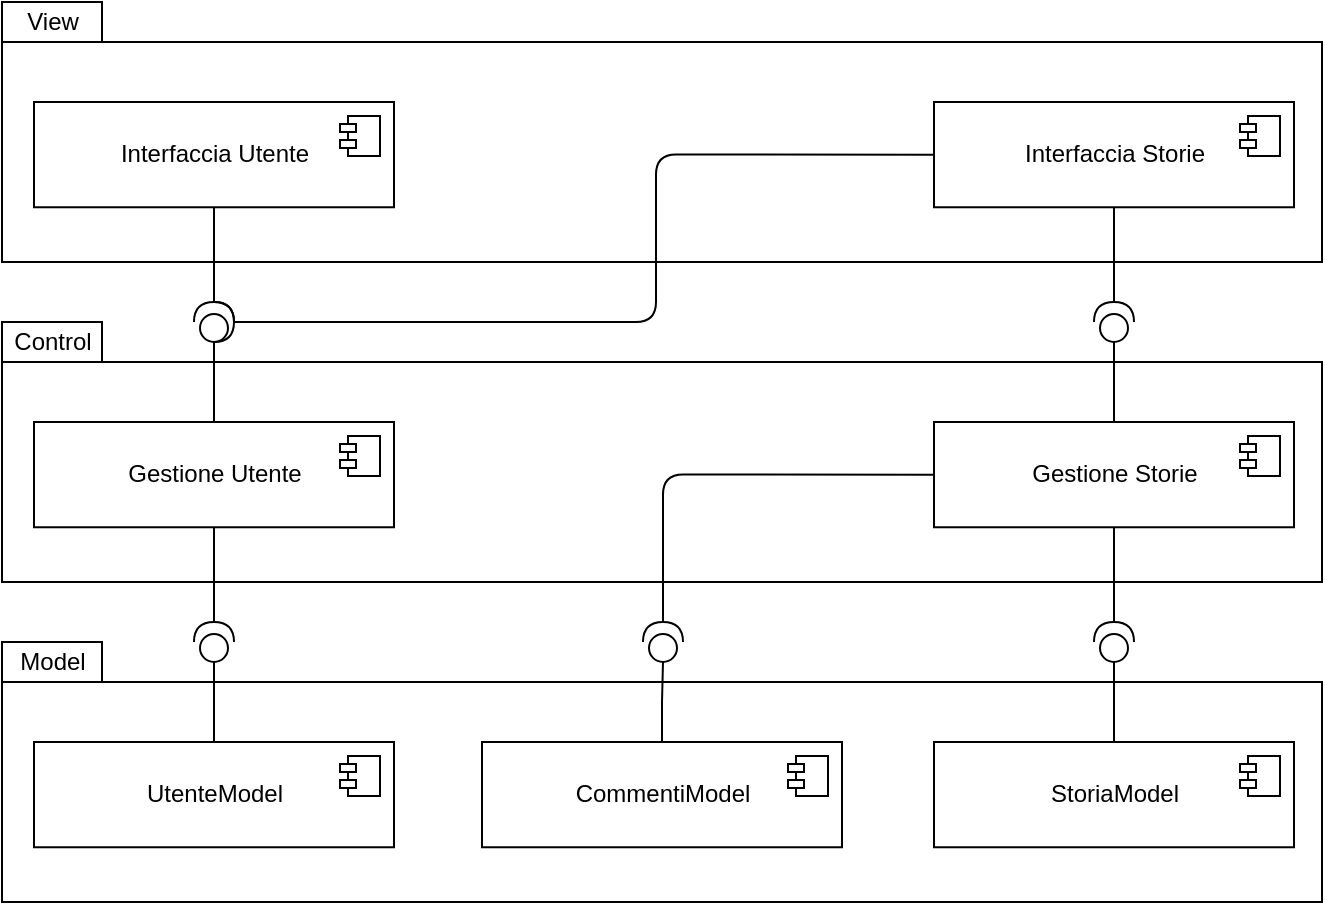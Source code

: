 <mxfile version="15.7.3" type="device" pages="2"><diagram id="wDQ6ux0HhiuEa1xonU09" name="Pagina-1"><mxGraphModel dx="782" dy="579" grid="1" gridSize="10" guides="1" tooltips="1" connect="1" arrows="0" fold="1" page="1" pageScale="1" pageWidth="827" pageHeight="1169" math="0" shadow="0"><root><mxCell id="0"/><mxCell id="1" parent="0"/><mxCell id="UMcz3q1zvkUQXfIQDFe2-13" value="" style="group" parent="1" vertex="1" connectable="0"><mxGeometry x="83" y="80" width="660" height="130" as="geometry"/></mxCell><mxCell id="UMcz3q1zvkUQXfIQDFe2-1" value="" style="shape=folder;fontStyle=1;spacingTop=10;tabWidth=50;tabHeight=20;tabPosition=left;html=1;" parent="UMcz3q1zvkUQXfIQDFe2-13" vertex="1"><mxGeometry width="660" height="130" as="geometry"/></mxCell><mxCell id="UMcz3q1zvkUQXfIQDFe2-2" value="View" style="text;html=1;align=center;verticalAlign=middle;resizable=0;points=[];autosize=1;strokeColor=none;fillColor=none;" parent="UMcz3q1zvkUQXfIQDFe2-13" vertex="1"><mxGeometry x="5" width="40" height="20" as="geometry"/></mxCell><mxCell id="UMcz3q1zvkUQXfIQDFe2-7" value="Interfaccia Utente" style="html=1;dropTarget=0;" parent="UMcz3q1zvkUQXfIQDFe2-13" vertex="1"><mxGeometry x="16" y="50" width="180" height="52.63" as="geometry"/></mxCell><mxCell id="UMcz3q1zvkUQXfIQDFe2-8" value="" style="shape=module;jettyWidth=8;jettyHeight=4;" parent="UMcz3q1zvkUQXfIQDFe2-7" vertex="1"><mxGeometry x="1" width="20" height="20" relative="1" as="geometry"><mxPoint x="-27" y="7" as="offset"/></mxGeometry></mxCell><mxCell id="UMcz3q1zvkUQXfIQDFe2-11" value="Interfaccia Storie" style="html=1;dropTarget=0;" parent="UMcz3q1zvkUQXfIQDFe2-13" vertex="1"><mxGeometry x="466" y="50" width="180" height="52.63" as="geometry"/></mxCell><mxCell id="UMcz3q1zvkUQXfIQDFe2-12" value="" style="shape=module;jettyWidth=8;jettyHeight=4;" parent="UMcz3q1zvkUQXfIQDFe2-11" vertex="1"><mxGeometry x="1" width="20" height="20" relative="1" as="geometry"><mxPoint x="-27" y="7" as="offset"/></mxGeometry></mxCell><mxCell id="UMcz3q1zvkUQXfIQDFe2-31" value="" style="group" parent="1" vertex="1" connectable="0"><mxGeometry x="83" y="240" width="660" height="150" as="geometry"/></mxCell><mxCell id="UMcz3q1zvkUQXfIQDFe2-32" value="" style="shape=folder;fontStyle=1;spacingTop=10;tabWidth=50;tabHeight=20;tabPosition=left;html=1;" parent="UMcz3q1zvkUQXfIQDFe2-31" vertex="1"><mxGeometry width="660" height="130" as="geometry"/></mxCell><mxCell id="UMcz3q1zvkUQXfIQDFe2-33" value="Control" style="text;html=1;align=center;verticalAlign=middle;resizable=0;points=[];autosize=1;strokeColor=none;fillColor=none;" parent="UMcz3q1zvkUQXfIQDFe2-31" vertex="1"><mxGeometry width="50" height="20" as="geometry"/></mxCell><mxCell id="UMcz3q1zvkUQXfIQDFe2-61" style="edgeStyle=orthogonalEdgeStyle;rounded=0;orthogonalLoop=1;jettySize=auto;html=1;exitX=0.5;exitY=0;exitDx=0;exitDy=0;entryX=0;entryY=0.5;entryDx=0;entryDy=0;entryPerimeter=0;endArrow=none;endFill=0;" parent="UMcz3q1zvkUQXfIQDFe2-31" source="UMcz3q1zvkUQXfIQDFe2-34" target="UMcz3q1zvkUQXfIQDFe2-59" edge="1"><mxGeometry relative="1" as="geometry"/></mxCell><mxCell id="UMcz3q1zvkUQXfIQDFe2-34" value="Gestione Utente" style="html=1;dropTarget=0;" parent="UMcz3q1zvkUQXfIQDFe2-31" vertex="1"><mxGeometry x="16" y="50" width="180" height="52.63" as="geometry"/></mxCell><mxCell id="UMcz3q1zvkUQXfIQDFe2-35" value="" style="shape=module;jettyWidth=8;jettyHeight=4;" parent="UMcz3q1zvkUQXfIQDFe2-34" vertex="1"><mxGeometry x="1" width="20" height="20" relative="1" as="geometry"><mxPoint x="-27" y="7" as="offset"/></mxGeometry></mxCell><mxCell id="UMcz3q1zvkUQXfIQDFe2-38" value="Gestione Storie" style="html=1;dropTarget=0;" parent="UMcz3q1zvkUQXfIQDFe2-31" vertex="1"><mxGeometry x="466" y="50" width="180" height="52.63" as="geometry"/></mxCell><mxCell id="UMcz3q1zvkUQXfIQDFe2-39" value="" style="shape=module;jettyWidth=8;jettyHeight=4;" parent="UMcz3q1zvkUQXfIQDFe2-38" vertex="1"><mxGeometry x="1" width="20" height="20" relative="1" as="geometry"><mxPoint x="-27" y="7" as="offset"/></mxGeometry></mxCell><mxCell id="UMcz3q1zvkUQXfIQDFe2-59" value="" style="shape=providedRequiredInterface;html=1;verticalLabelPosition=bottom;sketch=0;rotation=-90;" parent="UMcz3q1zvkUQXfIQDFe2-31" vertex="1"><mxGeometry x="96" y="-10" width="20" height="20" as="geometry"/></mxCell><mxCell id="UMcz3q1zvkUQXfIQDFe2-65" value="" style="shape=requiredInterface;html=1;verticalLabelPosition=bottom;sketch=0;" parent="UMcz3q1zvkUQXfIQDFe2-31" vertex="1"><mxGeometry x="106" y="-10" width="10" height="20" as="geometry"/></mxCell><mxCell id="UMcz3q1zvkUQXfIQDFe2-40" value="" style="group" parent="1" vertex="1" connectable="0"><mxGeometry x="83" y="400" width="660" height="130" as="geometry"/></mxCell><mxCell id="UMcz3q1zvkUQXfIQDFe2-41" value="" style="shape=folder;fontStyle=1;spacingTop=10;tabWidth=50;tabHeight=20;tabPosition=left;html=1;" parent="UMcz3q1zvkUQXfIQDFe2-40" vertex="1"><mxGeometry width="660" height="130" as="geometry"/></mxCell><mxCell id="UMcz3q1zvkUQXfIQDFe2-42" value="Model" style="text;html=1;align=center;verticalAlign=middle;resizable=0;points=[];autosize=1;strokeColor=none;fillColor=none;" parent="UMcz3q1zvkUQXfIQDFe2-40" vertex="1"><mxGeometry width="50" height="20" as="geometry"/></mxCell><mxCell id="UMcz3q1zvkUQXfIQDFe2-43" value="UtenteModel" style="html=1;dropTarget=0;" parent="UMcz3q1zvkUQXfIQDFe2-40" vertex="1"><mxGeometry x="16" y="50" width="180" height="52.63" as="geometry"/></mxCell><mxCell id="UMcz3q1zvkUQXfIQDFe2-44" value="" style="shape=module;jettyWidth=8;jettyHeight=4;" parent="UMcz3q1zvkUQXfIQDFe2-43" vertex="1"><mxGeometry x="1" width="20" height="20" relative="1" as="geometry"><mxPoint x="-27" y="7" as="offset"/></mxGeometry></mxCell><mxCell id="UMcz3q1zvkUQXfIQDFe2-45" value="CommentiModel" style="html=1;dropTarget=0;" parent="UMcz3q1zvkUQXfIQDFe2-40" vertex="1"><mxGeometry x="240" y="50" width="180" height="52.63" as="geometry"/></mxCell><mxCell id="UMcz3q1zvkUQXfIQDFe2-46" value="" style="shape=module;jettyWidth=8;jettyHeight=4;" parent="UMcz3q1zvkUQXfIQDFe2-45" vertex="1"><mxGeometry x="1" width="20" height="20" relative="1" as="geometry"><mxPoint x="-27" y="7" as="offset"/></mxGeometry></mxCell><mxCell id="UMcz3q1zvkUQXfIQDFe2-56" style="edgeStyle=orthogonalEdgeStyle;rounded=0;orthogonalLoop=1;jettySize=auto;html=1;exitX=0.5;exitY=0;exitDx=0;exitDy=0;entryX=0;entryY=0.5;entryDx=0;entryDy=0;entryPerimeter=0;endArrow=none;endFill=0;" parent="UMcz3q1zvkUQXfIQDFe2-40" source="UMcz3q1zvkUQXfIQDFe2-47" target="UMcz3q1zvkUQXfIQDFe2-53" edge="1"><mxGeometry relative="1" as="geometry"/></mxCell><mxCell id="UMcz3q1zvkUQXfIQDFe2-47" value="StoriaModel" style="html=1;dropTarget=0;" parent="UMcz3q1zvkUQXfIQDFe2-40" vertex="1"><mxGeometry x="466" y="50" width="180" height="52.63" as="geometry"/></mxCell><mxCell id="UMcz3q1zvkUQXfIQDFe2-48" value="" style="shape=module;jettyWidth=8;jettyHeight=4;" parent="UMcz3q1zvkUQXfIQDFe2-47" vertex="1"><mxGeometry x="1" width="20" height="20" relative="1" as="geometry"><mxPoint x="-27" y="7" as="offset"/></mxGeometry></mxCell><mxCell id="UMcz3q1zvkUQXfIQDFe2-51" style="edgeStyle=orthogonalEdgeStyle;rounded=0;orthogonalLoop=1;jettySize=auto;html=1;exitX=0;exitY=0.5;exitDx=0;exitDy=0;exitPerimeter=0;endArrow=none;endFill=0;" parent="UMcz3q1zvkUQXfIQDFe2-40" source="UMcz3q1zvkUQXfIQDFe2-50" target="UMcz3q1zvkUQXfIQDFe2-43" edge="1"><mxGeometry relative="1" as="geometry"/></mxCell><mxCell id="UMcz3q1zvkUQXfIQDFe2-50" value="" style="shape=providedRequiredInterface;html=1;verticalLabelPosition=bottom;sketch=0;rotation=-90;" parent="UMcz3q1zvkUQXfIQDFe2-40" vertex="1"><mxGeometry x="96" y="-10" width="20" height="20" as="geometry"/></mxCell><mxCell id="UMcz3q1zvkUQXfIQDFe2-53" value="" style="shape=providedRequiredInterface;html=1;verticalLabelPosition=bottom;sketch=0;rotation=-90;" parent="UMcz3q1zvkUQXfIQDFe2-40" vertex="1"><mxGeometry x="546" y="-10" width="20" height="20" as="geometry"/></mxCell><mxCell id="UMcz3q1zvkUQXfIQDFe2-52" style="edgeStyle=orthogonalEdgeStyle;rounded=0;orthogonalLoop=1;jettySize=auto;html=1;exitX=1;exitY=0.5;exitDx=0;exitDy=0;exitPerimeter=0;endArrow=none;endFill=0;" parent="1" source="UMcz3q1zvkUQXfIQDFe2-50" target="UMcz3q1zvkUQXfIQDFe2-34" edge="1"><mxGeometry relative="1" as="geometry"/></mxCell><mxCell id="UMcz3q1zvkUQXfIQDFe2-57" style="edgeStyle=orthogonalEdgeStyle;rounded=1;orthogonalLoop=1;jettySize=auto;html=1;exitX=1;exitY=0.5;exitDx=0;exitDy=0;exitPerimeter=0;entryX=0;entryY=0.5;entryDx=0;entryDy=0;endArrow=none;endFill=0;" parent="1" source="UMcz3q1zvkUQXfIQDFe2-54" target="UMcz3q1zvkUQXfIQDFe2-38" edge="1"><mxGeometry relative="1" as="geometry"/></mxCell><mxCell id="UMcz3q1zvkUQXfIQDFe2-58" style="edgeStyle=orthogonalEdgeStyle;rounded=0;orthogonalLoop=1;jettySize=auto;html=1;exitX=1;exitY=0.5;exitDx=0;exitDy=0;exitPerimeter=0;entryX=0.5;entryY=1;entryDx=0;entryDy=0;endArrow=none;endFill=0;" parent="1" source="UMcz3q1zvkUQXfIQDFe2-53" target="UMcz3q1zvkUQXfIQDFe2-38" edge="1"><mxGeometry relative="1" as="geometry"/></mxCell><mxCell id="UMcz3q1zvkUQXfIQDFe2-54" value="" style="shape=providedRequiredInterface;html=1;verticalLabelPosition=bottom;sketch=0;rotation=-90;" parent="1" vertex="1"><mxGeometry x="403.5" y="390" width="20" height="20" as="geometry"/></mxCell><mxCell id="UMcz3q1zvkUQXfIQDFe2-55" style="edgeStyle=orthogonalEdgeStyle;rounded=0;orthogonalLoop=1;jettySize=auto;html=1;exitX=0.5;exitY=0;exitDx=0;exitDy=0;entryX=0;entryY=0.5;entryDx=0;entryDy=0;entryPerimeter=0;endArrow=none;endFill=0;" parent="1" source="UMcz3q1zvkUQXfIQDFe2-45" target="UMcz3q1zvkUQXfIQDFe2-54" edge="1"><mxGeometry relative="1" as="geometry"/></mxCell><mxCell id="UMcz3q1zvkUQXfIQDFe2-64" style="edgeStyle=orthogonalEdgeStyle;rounded=0;orthogonalLoop=1;jettySize=auto;html=1;exitX=1;exitY=0.5;exitDx=0;exitDy=0;exitPerimeter=0;entryX=0.5;entryY=1;entryDx=0;entryDy=0;endArrow=none;endFill=0;" parent="1" source="UMcz3q1zvkUQXfIQDFe2-60" target="UMcz3q1zvkUQXfIQDFe2-11" edge="1"><mxGeometry relative="1" as="geometry"/></mxCell><mxCell id="UMcz3q1zvkUQXfIQDFe2-60" value="" style="shape=providedRequiredInterface;html=1;verticalLabelPosition=bottom;sketch=0;rotation=-90;" parent="1" vertex="1"><mxGeometry x="629" y="230" width="20" height="20" as="geometry"/></mxCell><mxCell id="UMcz3q1zvkUQXfIQDFe2-62" style="edgeStyle=orthogonalEdgeStyle;rounded=0;orthogonalLoop=1;jettySize=auto;html=1;exitX=1;exitY=0.5;exitDx=0;exitDy=0;exitPerimeter=0;entryX=0.5;entryY=1;entryDx=0;entryDy=0;endArrow=none;endFill=0;" parent="1" source="UMcz3q1zvkUQXfIQDFe2-59" target="UMcz3q1zvkUQXfIQDFe2-7" edge="1"><mxGeometry relative="1" as="geometry"/></mxCell><mxCell id="UMcz3q1zvkUQXfIQDFe2-63" style="edgeStyle=orthogonalEdgeStyle;rounded=0;orthogonalLoop=1;jettySize=auto;html=1;exitX=0.5;exitY=0;exitDx=0;exitDy=0;entryX=0;entryY=0.5;entryDx=0;entryDy=0;entryPerimeter=0;endArrow=none;endFill=0;" parent="1" source="UMcz3q1zvkUQXfIQDFe2-38" target="UMcz3q1zvkUQXfIQDFe2-60" edge="1"><mxGeometry relative="1" as="geometry"/></mxCell><mxCell id="UMcz3q1zvkUQXfIQDFe2-66" style="edgeStyle=orthogonalEdgeStyle;rounded=1;orthogonalLoop=1;jettySize=auto;html=1;exitX=1;exitY=0.5;exitDx=0;exitDy=0;exitPerimeter=0;entryX=0;entryY=0.5;entryDx=0;entryDy=0;endArrow=none;endFill=0;" parent="1" source="UMcz3q1zvkUQXfIQDFe2-65" target="UMcz3q1zvkUQXfIQDFe2-11" edge="1"><mxGeometry relative="1" as="geometry"><Array as="points"><mxPoint x="410" y="240"/><mxPoint x="410" y="156"/></Array></mxGeometry></mxCell></root></mxGraphModel></diagram><diagram id="nXYfoYg_xjMh7sobj2eS" name="Pagina-2"><mxGraphModel dx="782" dy="579" grid="1" gridSize="10" guides="1" tooltips="1" connect="1" arrows="1" fold="1" page="1" pageScale="1" pageWidth="827" pageHeight="1169" math="0" shadow="0"><root><mxCell id="oIiyxbOBkv3OlUpbMhNX-0"/><mxCell id="oIiyxbOBkv3OlUpbMhNX-1" parent="oIiyxbOBkv3OlUpbMhNX-0"/><mxCell id="fQuu4xVGRtDJ_tHyxwtS-0" value="" style="group" vertex="1" connectable="0" parent="oIiyxbOBkv3OlUpbMhNX-1"><mxGeometry x="83" y="80" width="660" height="130" as="geometry"/></mxCell><mxCell id="fQuu4xVGRtDJ_tHyxwtS-1" value="" style="shape=folder;fontStyle=1;spacingTop=10;tabWidth=50;tabHeight=20;tabPosition=left;html=1;" vertex="1" parent="fQuu4xVGRtDJ_tHyxwtS-0"><mxGeometry width="660" height="130" as="geometry"/></mxCell><mxCell id="fQuu4xVGRtDJ_tHyxwtS-2" value="View" style="text;html=1;align=center;verticalAlign=middle;resizable=0;points=[];autosize=1;strokeColor=none;fillColor=none;" vertex="1" parent="fQuu4xVGRtDJ_tHyxwtS-0"><mxGeometry x="5" width="40" height="20" as="geometry"/></mxCell><mxCell id="fQuu4xVGRtDJ_tHyxwtS-3" value="Interfaccia Utente" style="html=1;dropTarget=0;" vertex="1" parent="fQuu4xVGRtDJ_tHyxwtS-0"><mxGeometry x="16" y="50" width="180" height="52.63" as="geometry"/></mxCell><mxCell id="fQuu4xVGRtDJ_tHyxwtS-4" value="" style="shape=module;jettyWidth=8;jettyHeight=4;" vertex="1" parent="fQuu4xVGRtDJ_tHyxwtS-3"><mxGeometry x="1" width="20" height="20" relative="1" as="geometry"><mxPoint x="-27" y="7" as="offset"/></mxGeometry></mxCell><mxCell id="fQuu4xVGRtDJ_tHyxwtS-5" value="Interfaccia Storie" style="html=1;dropTarget=0;" vertex="1" parent="fQuu4xVGRtDJ_tHyxwtS-0"><mxGeometry x="466" y="50" width="180" height="52.63" as="geometry"/></mxCell><mxCell id="fQuu4xVGRtDJ_tHyxwtS-6" value="" style="shape=module;jettyWidth=8;jettyHeight=4;" vertex="1" parent="fQuu4xVGRtDJ_tHyxwtS-5"><mxGeometry x="1" width="20" height="20" relative="1" as="geometry"><mxPoint x="-27" y="7" as="offset"/></mxGeometry></mxCell><mxCell id="fQuu4xVGRtDJ_tHyxwtS-7" value="" style="group" vertex="1" connectable="0" parent="oIiyxbOBkv3OlUpbMhNX-1"><mxGeometry x="83" y="240" width="660" height="150" as="geometry"/></mxCell><mxCell id="fQuu4xVGRtDJ_tHyxwtS-8" value="" style="shape=folder;fontStyle=1;spacingTop=10;tabWidth=50;tabHeight=20;tabPosition=left;html=1;" vertex="1" parent="fQuu4xVGRtDJ_tHyxwtS-7"><mxGeometry width="660" height="130" as="geometry"/></mxCell><mxCell id="fQuu4xVGRtDJ_tHyxwtS-9" value="Control" style="text;html=1;align=center;verticalAlign=middle;resizable=0;points=[];autosize=1;strokeColor=none;fillColor=none;" vertex="1" parent="fQuu4xVGRtDJ_tHyxwtS-7"><mxGeometry width="50" height="20" as="geometry"/></mxCell><mxCell id="fQuu4xVGRtDJ_tHyxwtS-10" style="edgeStyle=orthogonalEdgeStyle;rounded=0;orthogonalLoop=1;jettySize=auto;html=1;exitX=0.5;exitY=0;exitDx=0;exitDy=0;entryX=0;entryY=0.5;entryDx=0;entryDy=0;entryPerimeter=0;endArrow=none;endFill=0;" edge="1" parent="fQuu4xVGRtDJ_tHyxwtS-7" source="fQuu4xVGRtDJ_tHyxwtS-11" target="fQuu4xVGRtDJ_tHyxwtS-15"><mxGeometry relative="1" as="geometry"/></mxCell><mxCell id="fQuu4xVGRtDJ_tHyxwtS-11" value="Gestione Utente" style="html=1;dropTarget=0;" vertex="1" parent="fQuu4xVGRtDJ_tHyxwtS-7"><mxGeometry x="16" y="50" width="180" height="52.63" as="geometry"/></mxCell><mxCell id="fQuu4xVGRtDJ_tHyxwtS-12" value="" style="shape=module;jettyWidth=8;jettyHeight=4;" vertex="1" parent="fQuu4xVGRtDJ_tHyxwtS-11"><mxGeometry x="1" width="20" height="20" relative="1" as="geometry"><mxPoint x="-27" y="7" as="offset"/></mxGeometry></mxCell><mxCell id="fQuu4xVGRtDJ_tHyxwtS-13" value="Gestione Storie" style="html=1;dropTarget=0;" vertex="1" parent="fQuu4xVGRtDJ_tHyxwtS-7"><mxGeometry x="466" y="50" width="180" height="52.63" as="geometry"/></mxCell><mxCell id="fQuu4xVGRtDJ_tHyxwtS-14" value="" style="shape=module;jettyWidth=8;jettyHeight=4;" vertex="1" parent="fQuu4xVGRtDJ_tHyxwtS-13"><mxGeometry x="1" width="20" height="20" relative="1" as="geometry"><mxPoint x="-27" y="7" as="offset"/></mxGeometry></mxCell><mxCell id="fQuu4xVGRtDJ_tHyxwtS-15" value="" style="shape=providedRequiredInterface;html=1;verticalLabelPosition=bottom;sketch=0;rotation=-90;" vertex="1" parent="fQuu4xVGRtDJ_tHyxwtS-7"><mxGeometry x="96" y="-10" width="20" height="20" as="geometry"/></mxCell><mxCell id="fQuu4xVGRtDJ_tHyxwtS-16" value="" style="shape=requiredInterface;html=1;verticalLabelPosition=bottom;sketch=0;" vertex="1" parent="fQuu4xVGRtDJ_tHyxwtS-7"><mxGeometry x="106" y="-10" width="10" height="20" as="geometry"/></mxCell><mxCell id="fQuu4xVGRtDJ_tHyxwtS-17" value="" style="group" vertex="1" connectable="0" parent="oIiyxbOBkv3OlUpbMhNX-1"><mxGeometry x="83" y="400" width="660" height="130" as="geometry"/></mxCell><mxCell id="fQuu4xVGRtDJ_tHyxwtS-18" value="" style="shape=folder;fontStyle=1;spacingTop=10;tabWidth=50;tabHeight=20;tabPosition=left;html=1;" vertex="1" parent="fQuu4xVGRtDJ_tHyxwtS-17"><mxGeometry width="660" height="130" as="geometry"/></mxCell><mxCell id="fQuu4xVGRtDJ_tHyxwtS-19" value="Model" style="text;html=1;align=center;verticalAlign=middle;resizable=0;points=[];autosize=1;strokeColor=none;fillColor=none;" vertex="1" parent="fQuu4xVGRtDJ_tHyxwtS-17"><mxGeometry width="50" height="20" as="geometry"/></mxCell><mxCell id="fQuu4xVGRtDJ_tHyxwtS-20" value="UtenteModel" style="html=1;dropTarget=0;" vertex="1" parent="fQuu4xVGRtDJ_tHyxwtS-17"><mxGeometry x="16" y="50" width="180" height="52.63" as="geometry"/></mxCell><mxCell id="fQuu4xVGRtDJ_tHyxwtS-21" value="" style="shape=module;jettyWidth=8;jettyHeight=4;" vertex="1" parent="fQuu4xVGRtDJ_tHyxwtS-20"><mxGeometry x="1" width="20" height="20" relative="1" as="geometry"><mxPoint x="-27" y="7" as="offset"/></mxGeometry></mxCell><mxCell id="fQuu4xVGRtDJ_tHyxwtS-22" value="CommentiModel" style="html=1;dropTarget=0;" vertex="1" parent="fQuu4xVGRtDJ_tHyxwtS-17"><mxGeometry x="240" y="50" width="180" height="52.63" as="geometry"/></mxCell><mxCell id="fQuu4xVGRtDJ_tHyxwtS-23" value="" style="shape=module;jettyWidth=8;jettyHeight=4;" vertex="1" parent="fQuu4xVGRtDJ_tHyxwtS-22"><mxGeometry x="1" width="20" height="20" relative="1" as="geometry"><mxPoint x="-27" y="7" as="offset"/></mxGeometry></mxCell><mxCell id="fQuu4xVGRtDJ_tHyxwtS-24" style="edgeStyle=orthogonalEdgeStyle;rounded=0;orthogonalLoop=1;jettySize=auto;html=1;exitX=0.5;exitY=0;exitDx=0;exitDy=0;entryX=0;entryY=0.5;entryDx=0;entryDy=0;entryPerimeter=0;endArrow=none;endFill=0;" edge="1" parent="fQuu4xVGRtDJ_tHyxwtS-17" source="fQuu4xVGRtDJ_tHyxwtS-25" target="fQuu4xVGRtDJ_tHyxwtS-29"><mxGeometry relative="1" as="geometry"/></mxCell><mxCell id="fQuu4xVGRtDJ_tHyxwtS-25" value="StoriaModel" style="html=1;dropTarget=0;" vertex="1" parent="fQuu4xVGRtDJ_tHyxwtS-17"><mxGeometry x="466" y="50" width="180" height="52.63" as="geometry"/></mxCell><mxCell id="fQuu4xVGRtDJ_tHyxwtS-26" value="" style="shape=module;jettyWidth=8;jettyHeight=4;" vertex="1" parent="fQuu4xVGRtDJ_tHyxwtS-25"><mxGeometry x="1" width="20" height="20" relative="1" as="geometry"><mxPoint x="-27" y="7" as="offset"/></mxGeometry></mxCell><mxCell id="fQuu4xVGRtDJ_tHyxwtS-27" style="edgeStyle=orthogonalEdgeStyle;rounded=0;orthogonalLoop=1;jettySize=auto;html=1;exitX=0;exitY=0.5;exitDx=0;exitDy=0;exitPerimeter=0;endArrow=none;endFill=0;" edge="1" parent="fQuu4xVGRtDJ_tHyxwtS-17" source="fQuu4xVGRtDJ_tHyxwtS-28" target="fQuu4xVGRtDJ_tHyxwtS-20"><mxGeometry relative="1" as="geometry"/></mxCell><mxCell id="fQuu4xVGRtDJ_tHyxwtS-28" value="" style="shape=providedRequiredInterface;html=1;verticalLabelPosition=bottom;sketch=0;rotation=-90;" vertex="1" parent="fQuu4xVGRtDJ_tHyxwtS-17"><mxGeometry x="96" y="-10" width="20" height="20" as="geometry"/></mxCell><mxCell id="fQuu4xVGRtDJ_tHyxwtS-29" value="" style="shape=providedRequiredInterface;html=1;verticalLabelPosition=bottom;sketch=0;rotation=-90;" vertex="1" parent="fQuu4xVGRtDJ_tHyxwtS-17"><mxGeometry x="546" y="-10" width="20" height="20" as="geometry"/></mxCell><mxCell id="fQuu4xVGRtDJ_tHyxwtS-30" style="edgeStyle=orthogonalEdgeStyle;rounded=0;orthogonalLoop=1;jettySize=auto;html=1;exitX=1;exitY=0.5;exitDx=0;exitDy=0;exitPerimeter=0;endArrow=none;endFill=0;" edge="1" parent="oIiyxbOBkv3OlUpbMhNX-1" source="fQuu4xVGRtDJ_tHyxwtS-28" target="fQuu4xVGRtDJ_tHyxwtS-11"><mxGeometry relative="1" as="geometry"/></mxCell><mxCell id="fQuu4xVGRtDJ_tHyxwtS-31" style="edgeStyle=orthogonalEdgeStyle;rounded=1;orthogonalLoop=1;jettySize=auto;html=1;exitX=1;exitY=0.5;exitDx=0;exitDy=0;exitPerimeter=0;entryX=0;entryY=0.5;entryDx=0;entryDy=0;endArrow=none;endFill=0;" edge="1" parent="oIiyxbOBkv3OlUpbMhNX-1" source="fQuu4xVGRtDJ_tHyxwtS-33" target="fQuu4xVGRtDJ_tHyxwtS-13"><mxGeometry relative="1" as="geometry"/></mxCell><mxCell id="fQuu4xVGRtDJ_tHyxwtS-32" style="edgeStyle=orthogonalEdgeStyle;rounded=0;orthogonalLoop=1;jettySize=auto;html=1;exitX=1;exitY=0.5;exitDx=0;exitDy=0;exitPerimeter=0;entryX=0.5;entryY=1;entryDx=0;entryDy=0;endArrow=none;endFill=0;" edge="1" parent="oIiyxbOBkv3OlUpbMhNX-1" source="fQuu4xVGRtDJ_tHyxwtS-29" target="fQuu4xVGRtDJ_tHyxwtS-13"><mxGeometry relative="1" as="geometry"/></mxCell><mxCell id="fQuu4xVGRtDJ_tHyxwtS-33" value="" style="shape=providedRequiredInterface;html=1;verticalLabelPosition=bottom;sketch=0;rotation=-90;" vertex="1" parent="oIiyxbOBkv3OlUpbMhNX-1"><mxGeometry x="403.5" y="390" width="20" height="20" as="geometry"/></mxCell><mxCell id="fQuu4xVGRtDJ_tHyxwtS-34" style="edgeStyle=orthogonalEdgeStyle;rounded=0;orthogonalLoop=1;jettySize=auto;html=1;exitX=0.5;exitY=0;exitDx=0;exitDy=0;entryX=0;entryY=0.5;entryDx=0;entryDy=0;entryPerimeter=0;endArrow=none;endFill=0;" edge="1" parent="oIiyxbOBkv3OlUpbMhNX-1" source="fQuu4xVGRtDJ_tHyxwtS-22" target="fQuu4xVGRtDJ_tHyxwtS-33"><mxGeometry relative="1" as="geometry"/></mxCell><mxCell id="fQuu4xVGRtDJ_tHyxwtS-35" style="edgeStyle=orthogonalEdgeStyle;rounded=0;orthogonalLoop=1;jettySize=auto;html=1;exitX=1;exitY=0.5;exitDx=0;exitDy=0;exitPerimeter=0;entryX=0.5;entryY=1;entryDx=0;entryDy=0;endArrow=none;endFill=0;" edge="1" parent="oIiyxbOBkv3OlUpbMhNX-1" source="fQuu4xVGRtDJ_tHyxwtS-36" target="fQuu4xVGRtDJ_tHyxwtS-5"><mxGeometry relative="1" as="geometry"/></mxCell><mxCell id="fQuu4xVGRtDJ_tHyxwtS-36" value="" style="shape=providedRequiredInterface;html=1;verticalLabelPosition=bottom;sketch=0;rotation=-90;" vertex="1" parent="oIiyxbOBkv3OlUpbMhNX-1"><mxGeometry x="629" y="230" width="20" height="20" as="geometry"/></mxCell><mxCell id="fQuu4xVGRtDJ_tHyxwtS-37" style="edgeStyle=orthogonalEdgeStyle;rounded=0;orthogonalLoop=1;jettySize=auto;html=1;exitX=1;exitY=0.5;exitDx=0;exitDy=0;exitPerimeter=0;entryX=0.5;entryY=1;entryDx=0;entryDy=0;endArrow=none;endFill=0;" edge="1" parent="oIiyxbOBkv3OlUpbMhNX-1" source="fQuu4xVGRtDJ_tHyxwtS-15" target="fQuu4xVGRtDJ_tHyxwtS-3"><mxGeometry relative="1" as="geometry"/></mxCell><mxCell id="fQuu4xVGRtDJ_tHyxwtS-38" style="edgeStyle=orthogonalEdgeStyle;rounded=0;orthogonalLoop=1;jettySize=auto;html=1;exitX=0.5;exitY=0;exitDx=0;exitDy=0;entryX=0;entryY=0.5;entryDx=0;entryDy=0;entryPerimeter=0;endArrow=none;endFill=0;" edge="1" parent="oIiyxbOBkv3OlUpbMhNX-1" source="fQuu4xVGRtDJ_tHyxwtS-13" target="fQuu4xVGRtDJ_tHyxwtS-36"><mxGeometry relative="1" as="geometry"/></mxCell><mxCell id="fQuu4xVGRtDJ_tHyxwtS-39" style="edgeStyle=orthogonalEdgeStyle;rounded=1;orthogonalLoop=1;jettySize=auto;html=1;exitX=1;exitY=0.5;exitDx=0;exitDy=0;exitPerimeter=0;entryX=0;entryY=0.5;entryDx=0;entryDy=0;endArrow=none;endFill=0;" edge="1" parent="oIiyxbOBkv3OlUpbMhNX-1" source="fQuu4xVGRtDJ_tHyxwtS-16" target="fQuu4xVGRtDJ_tHyxwtS-5"><mxGeometry relative="1" as="geometry"><Array as="points"><mxPoint x="410" y="240"/><mxPoint x="410" y="156"/></Array></mxGeometry></mxCell><mxCell id="fQuu4xVGRtDJ_tHyxwtS-40" value="" style="shape=datastore;whiteSpace=wrap;html=1;" vertex="1" parent="oIiyxbOBkv3OlUpbMhNX-1"><mxGeometry x="383" y="570" width="60" height="60" as="geometry"/></mxCell><mxCell id="fQuu4xVGRtDJ_tHyxwtS-41" style="edgeStyle=orthogonalEdgeStyle;rounded=0;orthogonalLoop=1;jettySize=auto;html=1;exitX=0.5;exitY=1;exitDx=0;exitDy=0;exitPerimeter=0;entryX=0.5;entryY=0;entryDx=0;entryDy=0;endArrow=none;endFill=0;" edge="1" parent="oIiyxbOBkv3OlUpbMhNX-1" source="fQuu4xVGRtDJ_tHyxwtS-18" target="fQuu4xVGRtDJ_tHyxwtS-40"><mxGeometry relative="1" as="geometry"/></mxCell></root></mxGraphModel></diagram></mxfile>
